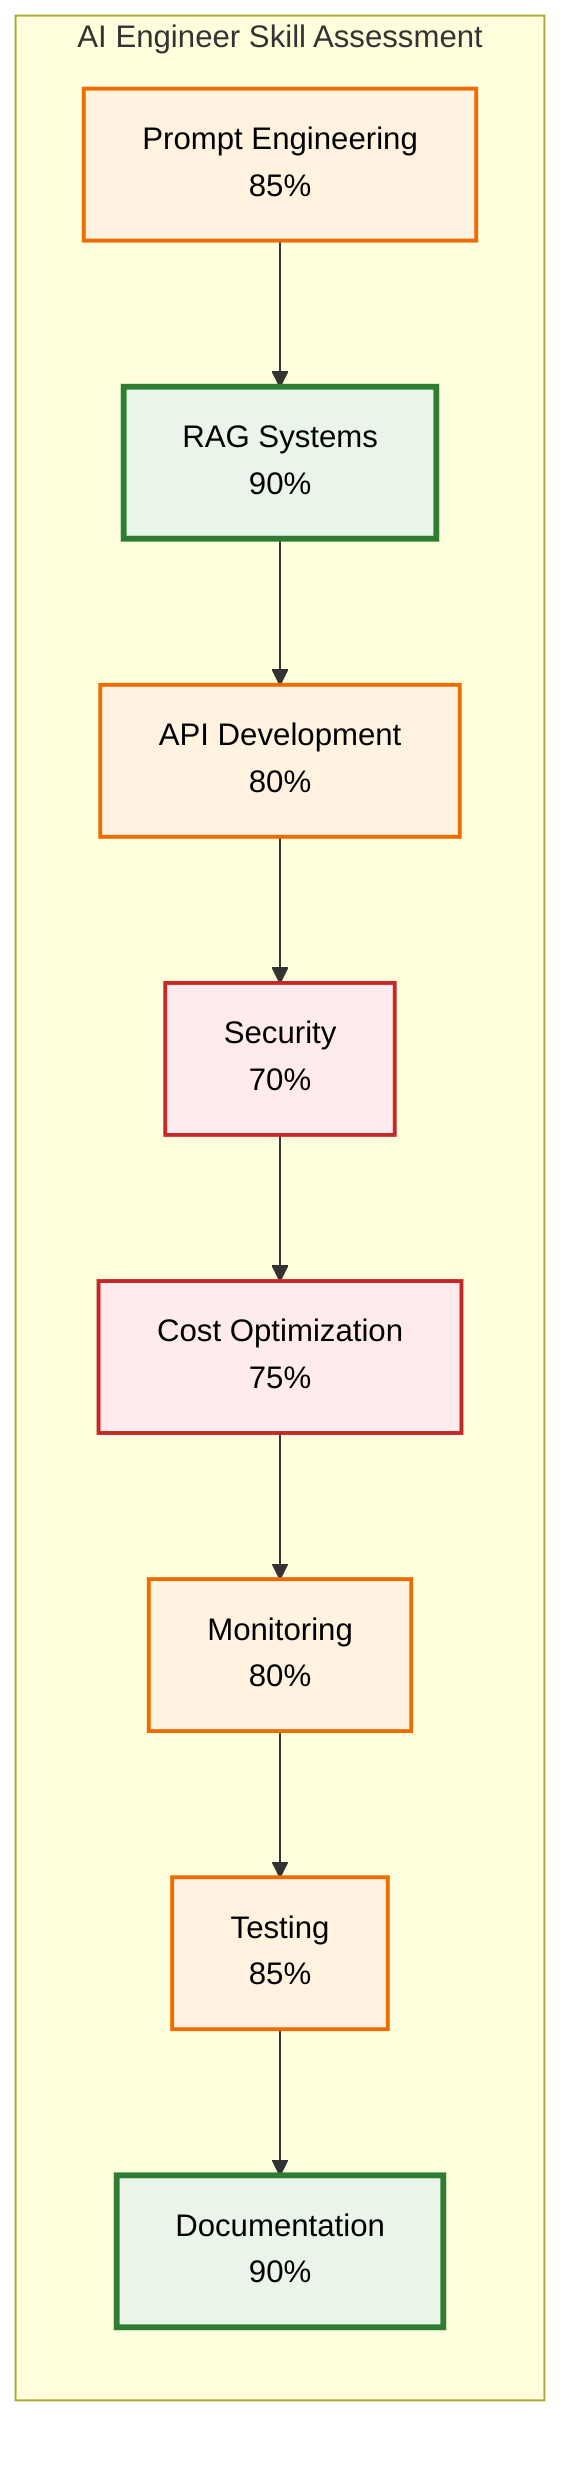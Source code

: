 graph LR
    subgraph "AI Engineer Skill Assessment"
        A[Prompt Engineering<br/>85%] --> B[RAG Systems<br/>90%]
        B --> C[API Development<br/>80%]
        C --> D[Security<br/>70%]
        D --> E[Cost Optimization<br/>75%]
        E --> F[Monitoring<br/>80%]
        F --> G[Testing<br/>85%]
        G --> H[Documentation<br/>90%]
    end
    
    classDef high fill:#e8f5e8,stroke:#2e7d32,stroke-width:3px,color:#000
    classDef medium fill:#fff3e0,stroke:#ef6c00,stroke-width:2px,color:#000
    classDef low fill:#ffebee,stroke:#c62828,stroke-width:2px,color:#000
    
    class B,H high
    class A,G medium
    class C,F medium
    class D,E low